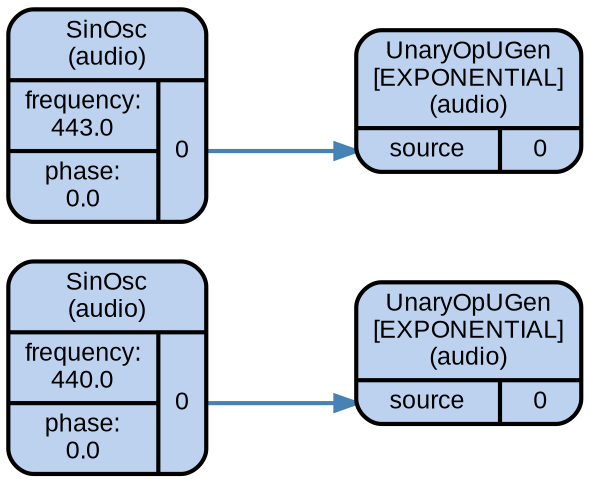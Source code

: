 digraph synthdef_d489a0af4cd219f371f4909e3b2f9176 {
    graph [bgcolor=transparent,
        color=lightslategrey,
        dpi=72,
        fontname=Arial,
        outputorder=edgesfirst,
        overlap=prism,
        penwidth=2,
        rankdir=LR,
        ranksep=1,
        splines=spline,
        style="dotted, rounded"];
    node [fontname=Arial,
        fontsize=12,
        penwidth=2,
        shape=Mrecord,
        style="filled, rounded"];
    edge [penwidth=2];
    ugen_0 [fillcolor=lightsteelblue2,
        label="<f_0> SinOsc\n(audio) | { { <f_1_0_0> frequency:\n440.0 | <f_1_0_1> phase:\n0.0 } | { <f_1_1_0> 0 } }"];
    ugen_1 [fillcolor=lightsteelblue2,
        label="<f_0> UnaryOpUGen\n[EXPONENTIAL]\n(audio) | { { <f_1_0_0> source } | { <f_1_1_0> 0 } }"];
    ugen_2 [fillcolor=lightsteelblue2,
        label="<f_0> SinOsc\n(audio) | { { <f_1_0_0> frequency:\n443.0 | <f_1_0_1> phase:\n0.0 } | { <f_1_1_0> 0 } }"];
    ugen_3 [fillcolor=lightsteelblue2,
        label="<f_0> UnaryOpUGen\n[EXPONENTIAL]\n(audio) | { { <f_1_0_0> source } | { <f_1_1_0> 0 } }"];
    ugen_0:f_1_1_0:e -> ugen_1:f_1_0_0:w [color=steelblue];
    ugen_2:f_1_1_0:e -> ugen_3:f_1_0_0:w [color=steelblue];
}